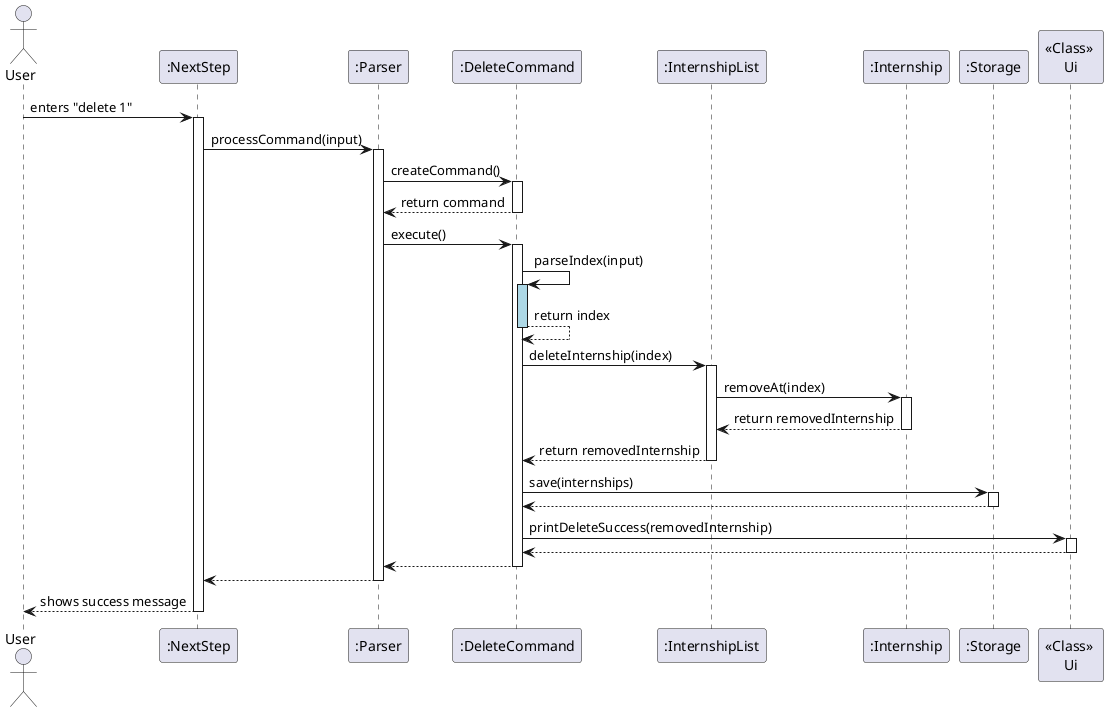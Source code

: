 @startuml
'https://plantuml.com/sequence-diagram

actor User
participant ":NextStep" as NextStep
participant ":Parser" as Parser
participant ":DeleteCommand" as DeleteCommand
participant ":InternshipList" as InternshipList
participant ":Internship" as Internship
participant ":Storage" as Storage
participant "<<Class>> \nUi" as Ui

User -> NextStep : enters "delete 1"
activate NextStep

NextStep -> Parser : processCommand(input)
activate Parser

Parser -> DeleteCommand : createCommand()
activate DeleteCommand
DeleteCommand --> Parser : return command
deactivate DeleteCommand

Parser -> DeleteCommand : execute()
activate DeleteCommand

DeleteCommand -> DeleteCommand : parseIndex(input)
activate DeleteCommand #lightblue
DeleteCommand --> DeleteCommand : return index
deactivate DeleteCommand

DeleteCommand -> InternshipList : deleteInternship(index)
activate InternshipList
InternshipList -> Internship : removeAt(index)
activate Internship
Internship --> InternshipList : return removedInternship
deactivate Internship
InternshipList --> DeleteCommand : return removedInternship
deactivate InternshipList

DeleteCommand -> Storage : save(internships)
activate Storage
Storage --> DeleteCommand
deactivate Storage

DeleteCommand -> Ui : printDeleteSuccess(removedInternship)
activate Ui
Ui --> DeleteCommand
deactivate Ui

DeleteCommand --> Parser
deactivate DeleteCommand

Parser --> NextStep
deactivate Parser

NextStep --> User : shows success message
deactivate NextStep
@enduml
